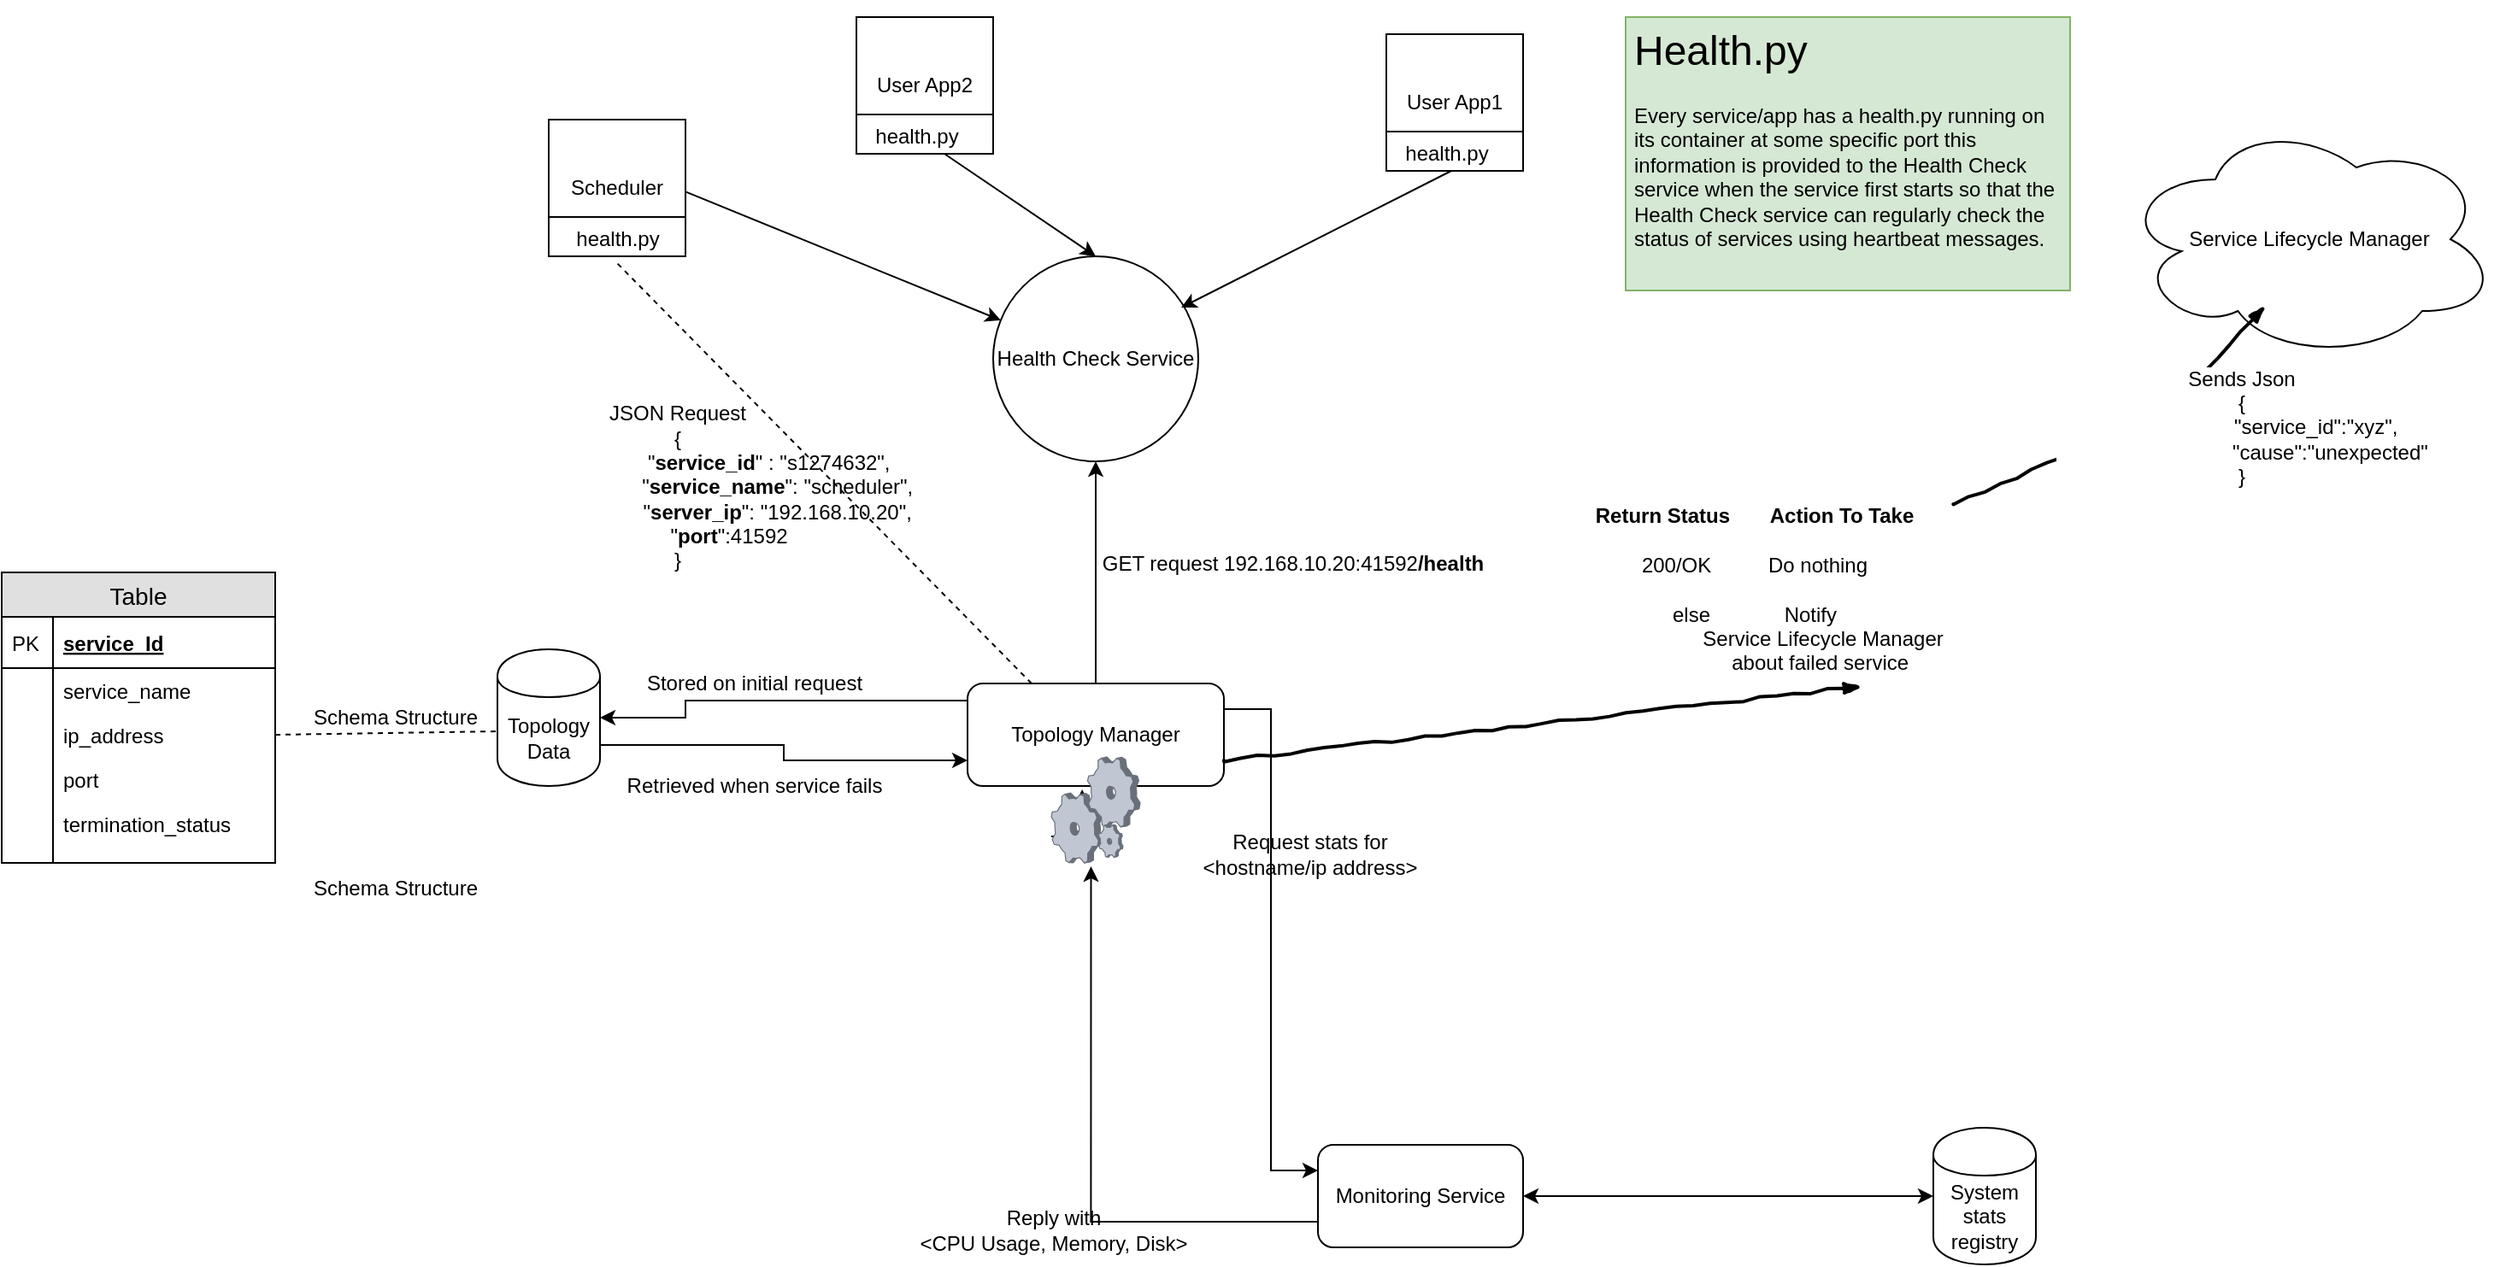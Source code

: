 <mxfile version="12.9.3" type="device"><diagram id="2QabkkyNzBppLfDSEEF0" name="Page-1"><mxGraphModel dx="2674" dy="685" grid="1" gridSize="10" guides="1" tooltips="1" connect="1" arrows="1" fold="1" page="1" pageScale="1" pageWidth="827" pageHeight="1169" math="0" shadow="0"><root><mxCell id="0"/><mxCell id="1" parent="0"/><mxCell id="VkaloorrmD-MWl91Knb1-21" style="edgeStyle=orthogonalEdgeStyle;rounded=0;orthogonalLoop=1;jettySize=auto;html=1;exitX=1;exitY=0.25;exitDx=0;exitDy=0;entryX=0;entryY=0.25;entryDx=0;entryDy=0;" edge="1" parent="1" source="VkaloorrmD-MWl91Knb1-1" target="VkaloorrmD-MWl91Knb1-15"><mxGeometry relative="1" as="geometry"/></mxCell><mxCell id="VkaloorrmD-MWl91Knb1-25" value="" style="edgeStyle=orthogonalEdgeStyle;rounded=0;orthogonalLoop=1;jettySize=auto;html=1;" edge="1" parent="1" source="VkaloorrmD-MWl91Knb1-1" target="VkaloorrmD-MWl91Knb1-16"><mxGeometry relative="1" as="geometry"><mxPoint x="110" y="430" as="targetPoint"/><Array as="points"><mxPoint x="130" y="410"/><mxPoint x="130" y="420"/></Array></mxGeometry></mxCell><mxCell id="VkaloorrmD-MWl91Knb1-1" value="Topology Manager" style="rounded=1;whiteSpace=wrap;html=1;" vertex="1" parent="1"><mxGeometry x="295" y="400" width="150" height="60" as="geometry"/></mxCell><mxCell id="VkaloorrmD-MWl91Knb1-2" value="Health Check Service" style="ellipse;whiteSpace=wrap;html=1;aspect=fixed;" vertex="1" parent="1"><mxGeometry x="310" y="150" width="120" height="120" as="geometry"/></mxCell><mxCell id="VkaloorrmD-MWl91Knb1-7" value="" style="endArrow=classic;html=1;" edge="1" parent="1" target="VkaloorrmD-MWl91Knb1-2"><mxGeometry width="50" height="50" relative="1" as="geometry"><mxPoint x="130" y="112.222" as="sourcePoint"/><mxPoint x="440" y="140" as="targetPoint"/></mxGeometry></mxCell><mxCell id="VkaloorrmD-MWl91Knb1-8" value="" style="endArrow=classic;html=1;entryX=0.5;entryY=0;entryDx=0;entryDy=0;" edge="1" parent="1" target="VkaloorrmD-MWl91Knb1-2"><mxGeometry width="50" height="50" relative="1" as="geometry"><mxPoint x="280" y="89" as="sourcePoint"/><mxPoint x="255.034" y="190.574" as="targetPoint"/></mxGeometry></mxCell><mxCell id="VkaloorrmD-MWl91Knb1-9" value="" style="endArrow=classic;html=1;exitX=0.543;exitY=1;exitDx=0;exitDy=0;exitPerimeter=0;" edge="1" parent="1" source="VkaloorrmD-MWl91Knb1-34"><mxGeometry width="50" height="50" relative="1" as="geometry"><mxPoint x="130" y="240" as="sourcePoint"/><mxPoint x="420" y="180" as="targetPoint"/></mxGeometry></mxCell><mxCell id="VkaloorrmD-MWl91Knb1-14" value="" style="endArrow=classic;html=1;exitX=0.5;exitY=0;exitDx=0;exitDy=0;entryX=0.5;entryY=1;entryDx=0;entryDy=0;" edge="1" parent="1" source="VkaloorrmD-MWl91Knb1-1" target="VkaloorrmD-MWl91Knb1-2"><mxGeometry width="50" height="50" relative="1" as="geometry"><mxPoint x="390" y="300" as="sourcePoint"/><mxPoint x="440" y="250" as="targetPoint"/></mxGeometry></mxCell><mxCell id="VkaloorrmD-MWl91Knb1-23" style="edgeStyle=orthogonalEdgeStyle;rounded=0;orthogonalLoop=1;jettySize=auto;html=1;exitX=0;exitY=0.75;exitDx=0;exitDy=0;entryX=0.447;entryY=1.033;entryDx=0;entryDy=0;entryPerimeter=0;" edge="1" parent="1" source="VkaloorrmD-MWl91Knb1-89" target="VkaloorrmD-MWl91Knb1-1"><mxGeometry relative="1" as="geometry"/></mxCell><mxCell id="VkaloorrmD-MWl91Knb1-15" value="Monitoring Service" style="rounded=1;whiteSpace=wrap;html=1;" vertex="1" parent="1"><mxGeometry x="500" y="670" width="120" height="60" as="geometry"/></mxCell><mxCell id="VkaloorrmD-MWl91Knb1-27" style="edgeStyle=orthogonalEdgeStyle;rounded=0;orthogonalLoop=1;jettySize=auto;html=1;exitX=1;exitY=0.7;exitDx=0;exitDy=0;entryX=0;entryY=0.75;entryDx=0;entryDy=0;" edge="1" parent="1" source="VkaloorrmD-MWl91Knb1-16" target="VkaloorrmD-MWl91Knb1-1"><mxGeometry relative="1" as="geometry"/></mxCell><mxCell id="VkaloorrmD-MWl91Knb1-16" value="Topology Data" style="shape=cylinder;whiteSpace=wrap;html=1;boundedLbl=1;backgroundOutline=1;" vertex="1" parent="1"><mxGeometry x="20" y="380" width="60" height="80" as="geometry"/></mxCell><mxCell id="VkaloorrmD-MWl91Knb1-17" value="System stats registry" style="shape=cylinder;whiteSpace=wrap;html=1;boundedLbl=1;backgroundOutline=1;" vertex="1" parent="1"><mxGeometry x="860" y="660" width="60" height="80" as="geometry"/></mxCell><mxCell id="VkaloorrmD-MWl91Knb1-22" value="Request stats for&lt;br&gt;&amp;lt;hostname/ip address&amp;gt;" style="text;html=1;align=center;verticalAlign=middle;resizable=0;points=[];autosize=1;" vertex="1" parent="1"><mxGeometry x="415" y="485" width="160" height="30" as="geometry"/></mxCell><mxCell id="VkaloorrmD-MWl91Knb1-24" value="Reply with &lt;br&gt;&amp;lt;CPU Usage, Memory, Disk&amp;gt;" style="text;html=1;align=center;verticalAlign=middle;resizable=0;points=[];autosize=1;" vertex="1" parent="1"><mxGeometry x="250" y="705" width="190" height="30" as="geometry"/></mxCell><mxCell id="VkaloorrmD-MWl91Knb1-28" value="Stored on initial request&lt;br&gt;" style="text;html=1;align=center;verticalAlign=middle;resizable=0;points=[];autosize=1;" vertex="1" parent="1"><mxGeometry x="90" y="390" width="160" height="20" as="geometry"/></mxCell><mxCell id="VkaloorrmD-MWl91Knb1-30" value="Retrieved when service fails" style="text;html=1;align=center;verticalAlign=middle;resizable=0;points=[];autosize=1;" vertex="1" parent="1"><mxGeometry x="80" y="450" width="180" height="20" as="geometry"/></mxCell><mxCell id="VkaloorrmD-MWl91Knb1-31" value="Scheduler" style="shape=internalStorage;whiteSpace=wrap;html=1;backgroundOutline=1;dx=0;dy=57;" vertex="1" parent="1"><mxGeometry x="50" y="70" width="80" height="80" as="geometry"/></mxCell><mxCell id="VkaloorrmD-MWl91Knb1-32" value="health.py" style="text;html=1;align=center;verticalAlign=middle;resizable=0;points=[];autosize=1;" vertex="1" parent="1"><mxGeometry x="55" y="130" width="70" height="20" as="geometry"/></mxCell><mxCell id="VkaloorrmD-MWl91Knb1-33" value="User App1" style="shape=internalStorage;whiteSpace=wrap;html=1;backgroundOutline=1;dx=0;dy=57;" vertex="1" parent="1"><mxGeometry x="540" y="20" width="80" height="80" as="geometry"/></mxCell><mxCell id="VkaloorrmD-MWl91Knb1-34" value="health.py" style="text;html=1;align=center;verticalAlign=middle;resizable=0;points=[];autosize=1;" vertex="1" parent="1"><mxGeometry x="540" y="80" width="70" height="20" as="geometry"/></mxCell><mxCell id="VkaloorrmD-MWl91Knb1-35" value="User App2" style="shape=internalStorage;whiteSpace=wrap;html=1;backgroundOutline=1;dx=0;dy=57;" vertex="1" parent="1"><mxGeometry x="230" y="10" width="80" height="80" as="geometry"/></mxCell><mxCell id="VkaloorrmD-MWl91Knb1-36" value="health.py" style="text;html=1;align=center;verticalAlign=middle;resizable=0;points=[];autosize=1;" vertex="1" parent="1"><mxGeometry x="230" y="70" width="70" height="20" as="geometry"/></mxCell><mxCell id="VkaloorrmD-MWl91Knb1-41" value="" style="endArrow=none;dashed=1;html=1;entryX=0.5;entryY=1.2;entryDx=0;entryDy=0;entryPerimeter=0;exitX=0.25;exitY=0;exitDx=0;exitDy=0;" edge="1" parent="1" source="VkaloorrmD-MWl91Knb1-1" target="VkaloorrmD-MWl91Knb1-32"><mxGeometry width="50" height="50" relative="1" as="geometry"><mxPoint x="70" y="220" as="sourcePoint"/><mxPoint x="120" y="170" as="targetPoint"/></mxGeometry></mxCell><mxCell id="VkaloorrmD-MWl91Knb1-42" value="JSON Request&lt;br&gt;{&lt;br&gt;&amp;nbsp; &amp;nbsp; &amp;nbsp; &amp;nbsp; &amp;nbsp; &amp;nbsp; &amp;nbsp; &amp;nbsp; &amp;nbsp; &amp;nbsp; &amp;nbsp; &amp;nbsp; &amp;nbsp; &amp;nbsp; &amp;nbsp; &amp;nbsp; &quot;&lt;b&gt;service_id&lt;/b&gt;&quot; : &quot;s1274632&quot;,&lt;br&gt;&amp;nbsp; &amp;nbsp; &amp;nbsp; &amp;nbsp; &amp;nbsp; &amp;nbsp; &amp;nbsp; &amp;nbsp; &amp;nbsp; &amp;nbsp; &amp;nbsp; &amp;nbsp; &amp;nbsp; &amp;nbsp; &amp;nbsp; &amp;nbsp; &amp;nbsp; &amp;nbsp;&quot;&lt;b&gt;service_name&lt;/b&gt;&quot;: &quot;scheduler&quot;,&lt;br&gt;&amp;nbsp; &amp;nbsp; &amp;nbsp; &amp;nbsp; &amp;nbsp; &amp;nbsp; &amp;nbsp; &amp;nbsp; &amp;nbsp; &amp;nbsp; &amp;nbsp; &amp;nbsp; &amp;nbsp; &amp;nbsp; &amp;nbsp; &amp;nbsp; &amp;nbsp; &amp;nbsp;&quot;&lt;b&gt;server_ip&lt;/b&gt;&quot;: &quot;192.168.10.20&quot;,&lt;br&gt;&amp;nbsp; &amp;nbsp; &amp;nbsp; &amp;nbsp; &amp;nbsp; &amp;nbsp; &amp;nbsp; &amp;nbsp; &amp;nbsp; &quot;&lt;b&gt;port&lt;/b&gt;&quot;:41592&lt;br&gt;}" style="text;html=1;align=center;verticalAlign=middle;resizable=0;points=[];autosize=1;" vertex="1" parent="1"><mxGeometry x="-75" y="235" width="400" height="100" as="geometry"/></mxCell><mxCell id="VkaloorrmD-MWl91Knb1-43" value="&lt;h1&gt;&lt;span style=&quot;font-weight: normal&quot;&gt;Health.py&lt;/span&gt;&lt;/h1&gt;&lt;div&gt;&lt;span style=&quot;font-weight: normal&quot;&gt;Every service/app has a health.py running on its container at some specific port this information is provided to the Health Check service when the service first starts so that the Health Check service can regularly check the status of services using heartbeat messages.&amp;nbsp;&lt;/span&gt;&lt;/div&gt;" style="text;html=1;strokeColor=#82b366;fillColor=#d5e8d4;spacing=5;spacingTop=-20;whiteSpace=wrap;overflow=hidden;rounded=0;" vertex="1" parent="1"><mxGeometry x="680" y="10" width="260" height="160" as="geometry"/></mxCell><mxCell id="VkaloorrmD-MWl91Knb1-44" value="" style="endArrow=classic;startArrow=classic;html=1;exitX=1;exitY=0.5;exitDx=0;exitDy=0;entryX=0;entryY=0.5;entryDx=0;entryDy=0;" edge="1" parent="1" source="VkaloorrmD-MWl91Knb1-15" target="VkaloorrmD-MWl91Knb1-17"><mxGeometry width="50" height="50" relative="1" as="geometry"><mxPoint x="710" y="730" as="sourcePoint"/><mxPoint x="760" y="680" as="targetPoint"/></mxGeometry></mxCell><mxCell id="VkaloorrmD-MWl91Knb1-74" value="" style="endArrow=none;dashed=1;html=1;entryX=0.017;entryY=0.6;entryDx=0;entryDy=0;entryPerimeter=0;exitX=1;exitY=0.5;exitDx=0;exitDy=0;" edge="1" parent="1" source="VkaloorrmD-MWl91Knb1-68" target="VkaloorrmD-MWl91Knb1-16"><mxGeometry width="50" height="50" relative="1" as="geometry"><mxPoint x="-80" y="490" as="sourcePoint"/><mxPoint x="-30" y="440" as="targetPoint"/></mxGeometry></mxCell><mxCell id="VkaloorrmD-MWl91Knb1-63" value="Table" style="swimlane;fontStyle=0;childLayout=stackLayout;horizontal=1;startSize=26;fillColor=#e0e0e0;horizontalStack=0;resizeParent=1;resizeParentMax=0;resizeLast=0;collapsible=1;marginBottom=0;swimlaneFillColor=#ffffff;align=center;fontSize=14;" vertex="1" parent="1"><mxGeometry x="-270" y="335" width="160" height="170" as="geometry"/></mxCell><mxCell id="VkaloorrmD-MWl91Knb1-64" value="service_Id" style="shape=partialRectangle;top=0;left=0;right=0;bottom=1;align=left;verticalAlign=middle;fillColor=none;spacingLeft=34;spacingRight=4;overflow=hidden;rotatable=0;points=[[0,0.5],[1,0.5]];portConstraint=eastwest;dropTarget=0;fontStyle=5;fontSize=12;" vertex="1" parent="VkaloorrmD-MWl91Knb1-63"><mxGeometry y="26" width="160" height="30" as="geometry"/></mxCell><mxCell id="VkaloorrmD-MWl91Knb1-65" value="PK" style="shape=partialRectangle;top=0;left=0;bottom=0;fillColor=none;align=left;verticalAlign=middle;spacingLeft=4;spacingRight=4;overflow=hidden;rotatable=0;points=[];portConstraint=eastwest;part=1;fontSize=12;" vertex="1" connectable="0" parent="VkaloorrmD-MWl91Knb1-64"><mxGeometry width="30" height="30" as="geometry"/></mxCell><mxCell id="VkaloorrmD-MWl91Knb1-66" value="service_name" style="shape=partialRectangle;top=0;left=0;right=0;bottom=0;align=left;verticalAlign=top;fillColor=none;spacingLeft=34;spacingRight=4;overflow=hidden;rotatable=0;points=[[0,0.5],[1,0.5]];portConstraint=eastwest;dropTarget=0;fontSize=12;" vertex="1" parent="VkaloorrmD-MWl91Knb1-63"><mxGeometry y="56" width="160" height="26" as="geometry"/></mxCell><mxCell id="VkaloorrmD-MWl91Knb1-67" value="" style="shape=partialRectangle;top=0;left=0;bottom=0;fillColor=none;align=left;verticalAlign=top;spacingLeft=4;spacingRight=4;overflow=hidden;rotatable=0;points=[];portConstraint=eastwest;part=1;fontSize=12;" vertex="1" connectable="0" parent="VkaloorrmD-MWl91Knb1-66"><mxGeometry width="30" height="26" as="geometry"/></mxCell><mxCell id="VkaloorrmD-MWl91Knb1-68" value="ip_address" style="shape=partialRectangle;top=0;left=0;right=0;bottom=0;align=left;verticalAlign=top;fillColor=none;spacingLeft=34;spacingRight=4;overflow=hidden;rotatable=0;points=[[0,0.5],[1,0.5]];portConstraint=eastwest;dropTarget=0;fontSize=12;" vertex="1" parent="VkaloorrmD-MWl91Knb1-63"><mxGeometry y="82" width="160" height="26" as="geometry"/></mxCell><mxCell id="VkaloorrmD-MWl91Knb1-69" value="" style="shape=partialRectangle;top=0;left=0;bottom=0;fillColor=none;align=left;verticalAlign=top;spacingLeft=4;spacingRight=4;overflow=hidden;rotatable=0;points=[];portConstraint=eastwest;part=1;fontSize=12;" vertex="1" connectable="0" parent="VkaloorrmD-MWl91Knb1-68"><mxGeometry width="30" height="26" as="geometry"/></mxCell><mxCell id="VkaloorrmD-MWl91Knb1-70" value="port" style="shape=partialRectangle;top=0;left=0;right=0;bottom=0;align=left;verticalAlign=top;fillColor=none;spacingLeft=34;spacingRight=4;overflow=hidden;rotatable=0;points=[[0,0.5],[1,0.5]];portConstraint=eastwest;dropTarget=0;fontSize=12;" vertex="1" parent="VkaloorrmD-MWl91Knb1-63"><mxGeometry y="108" width="160" height="26" as="geometry"/></mxCell><mxCell id="VkaloorrmD-MWl91Knb1-71" value="" style="shape=partialRectangle;top=0;left=0;bottom=0;fillColor=none;align=left;verticalAlign=top;spacingLeft=4;spacingRight=4;overflow=hidden;rotatable=0;points=[];portConstraint=eastwest;part=1;fontSize=12;" vertex="1" connectable="0" parent="VkaloorrmD-MWl91Knb1-70"><mxGeometry width="30" height="26" as="geometry"/></mxCell><mxCell id="VkaloorrmD-MWl91Knb1-72" value="termination_status" style="shape=partialRectangle;top=0;left=0;right=0;bottom=0;align=left;verticalAlign=top;fillColor=none;spacingLeft=34;spacingRight=4;overflow=hidden;rotatable=0;points=[[0,0.5],[1,0.5]];portConstraint=eastwest;dropTarget=0;fontSize=12;" vertex="1" parent="VkaloorrmD-MWl91Knb1-63"><mxGeometry y="134" width="160" height="36" as="geometry"/></mxCell><mxCell id="VkaloorrmD-MWl91Knb1-73" value="" style="shape=partialRectangle;top=0;left=0;bottom=0;fillColor=none;align=left;verticalAlign=top;spacingLeft=4;spacingRight=4;overflow=hidden;rotatable=0;points=[];portConstraint=eastwest;part=1;fontSize=12;" vertex="1" connectable="0" parent="VkaloorrmD-MWl91Knb1-72"><mxGeometry width="30" height="36" as="geometry"/></mxCell><mxCell id="VkaloorrmD-MWl91Knb1-75" value="Schema Structure" style="text;html=1;align=center;verticalAlign=middle;resizable=0;points=[];autosize=1;" vertex="1" parent="1"><mxGeometry x="-100" y="410" width="120" height="20" as="geometry"/></mxCell><mxCell id="VkaloorrmD-MWl91Knb1-76" value="Schema Structure" style="text;html=1;align=center;verticalAlign=middle;resizable=0;points=[];autosize=1;" vertex="1" parent="1"><mxGeometry x="-100" y="510" width="120" height="20" as="geometry"/></mxCell><mxCell id="VkaloorrmD-MWl91Knb1-78" value="GET request 192.168.10.20:41592&lt;b&gt;/health&lt;/b&gt;" style="text;html=1;align=center;verticalAlign=middle;resizable=0;points=[];autosize=1;" vertex="1" parent="1"><mxGeometry x="350" y="320" width="270" height="20" as="geometry"/></mxCell><mxCell id="VkaloorrmD-MWl91Knb1-81" value="&lt;b&gt;Return Status&lt;/b&gt;&amp;nbsp; &amp;nbsp; &amp;nbsp; &amp;nbsp;&lt;b&gt;Action To Take&lt;/b&gt;&lt;br&gt;&lt;br&gt;200/OK&amp;nbsp; &amp;nbsp; &amp;nbsp; &amp;nbsp; &amp;nbsp; Do nothing&lt;br&gt;&lt;br&gt;else&amp;nbsp; &amp;nbsp; &amp;nbsp; &amp;nbsp; &amp;nbsp; &amp;nbsp; &amp;nbsp;Notify &lt;br&gt;&amp;nbsp; &amp;nbsp; &amp;nbsp; &amp;nbsp; &amp;nbsp; &amp;nbsp; &amp;nbsp; &amp;nbsp; &amp;nbsp; &amp;nbsp; &amp;nbsp; &amp;nbsp; Service Lifecycle Manager&lt;br&gt;&amp;nbsp; &amp;nbsp; &amp;nbsp; &amp;nbsp; &amp;nbsp; &amp;nbsp; &amp;nbsp; &amp;nbsp; &amp;nbsp; &amp;nbsp; &amp;nbsp; &amp;nbsp;about failed service" style="text;html=1;align=center;verticalAlign=middle;resizable=0;points=[];autosize=1;" vertex="1" parent="1"><mxGeometry x="600" y="295" width="310" height="100" as="geometry"/></mxCell><mxCell id="VkaloorrmD-MWl91Knb1-83" value="" style="rounded=0;comic=1;strokeWidth=2;endArrow=blockThin;html=1;fontFamily=Comic Sans MS;fontStyle=1;entryX=0.703;entryY=1.067;entryDx=0;entryDy=0;entryPerimeter=0;exitX=1;exitY=0.75;exitDx=0;exitDy=0;" edge="1" parent="1" source="VkaloorrmD-MWl91Knb1-1" target="VkaloorrmD-MWl91Knb1-81"><mxGeometry width="50" height="50" relative="1" as="geometry"><mxPoint x="610" y="510" as="sourcePoint"/><mxPoint x="660" y="460" as="targetPoint"/></mxGeometry></mxCell><mxCell id="VkaloorrmD-MWl91Knb1-84" value="" style="rounded=0;comic=1;strokeWidth=2;endArrow=blockThin;html=1;fontFamily=Comic Sans MS;fontStyle=1;entryX=0.117;entryY=0.988;entryDx=0;entryDy=0;entryPerimeter=0;" edge="1" parent="1" source="VkaloorrmD-MWl91Knb1-81"><mxGeometry width="50" height="50" relative="1" as="geometry"><mxPoint x="910" y="395" as="sourcePoint"/><mxPoint x="1054.04" y="179.04" as="targetPoint"/><Array as="points"><mxPoint x="1000" y="240"/></Array></mxGeometry></mxCell><mxCell id="VkaloorrmD-MWl91Knb1-87" value="Sends Json&lt;br&gt;{&lt;br&gt;&amp;nbsp; &amp;nbsp; &amp;nbsp; &amp;nbsp; &amp;nbsp; &amp;nbsp; &amp;nbsp; &amp;nbsp; &amp;nbsp; &amp;nbsp; &amp;nbsp; &amp;nbsp; &amp;nbsp; &quot;service_id&quot;:&quot;xyz&quot;,&lt;br&gt;&amp;nbsp; &amp;nbsp; &amp;nbsp; &amp;nbsp; &amp;nbsp; &amp;nbsp; &amp;nbsp; &amp;nbsp; &amp;nbsp; &amp;nbsp; &amp;nbsp; &amp;nbsp; &amp;nbsp; &amp;nbsp; &amp;nbsp; &amp;nbsp;&quot;cause&quot;:&quot;unexpected&quot;&lt;br&gt;}" style="text;html=1;align=center;verticalAlign=middle;resizable=0;points=[];labelBackgroundColor=#ffffff;" vertex="1" connectable="0" parent="VkaloorrmD-MWl91Knb1-84"><mxGeometry x="-0.114" y="-3" relative="1" as="geometry"><mxPoint x="77.08" y="-9.15" as="offset"/></mxGeometry></mxCell><mxCell id="VkaloorrmD-MWl91Knb1-86" value="Service Lifecycle Manager" style="ellipse;shape=cloud;whiteSpace=wrap;html=1;fillColor=none;" vertex="1" parent="1"><mxGeometry x="970" y="70" width="220" height="140" as="geometry"/></mxCell><mxCell id="VkaloorrmD-MWl91Knb1-89" value="" style="verticalLabelPosition=bottom;aspect=fixed;html=1;verticalAlign=top;strokeColor=none;align=center;outlineConnect=0;shape=mxgraph.citrix.process;fillColor=none;" vertex="1" parent="1"><mxGeometry x="344" y="443" width="52" height="62" as="geometry"/></mxCell><mxCell id="VkaloorrmD-MWl91Knb1-90" style="edgeStyle=orthogonalEdgeStyle;rounded=0;orthogonalLoop=1;jettySize=auto;html=1;exitX=0;exitY=0.75;exitDx=0;exitDy=0;entryX=0.447;entryY=1.033;entryDx=0;entryDy=0;entryPerimeter=0;" edge="1" parent="1" source="VkaloorrmD-MWl91Knb1-15" target="VkaloorrmD-MWl91Knb1-89"><mxGeometry relative="1" as="geometry"><mxPoint x="500" y="715" as="sourcePoint"/><mxPoint x="362.05" y="461.98" as="targetPoint"/></mxGeometry></mxCell></root></mxGraphModel></diagram></mxfile>